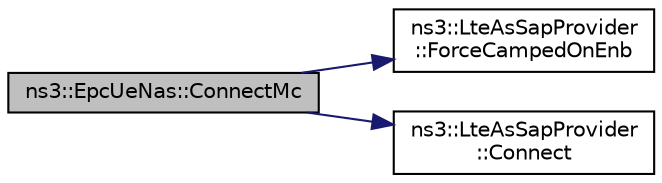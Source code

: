 digraph "ns3::EpcUeNas::ConnectMc"
{
  edge [fontname="Helvetica",fontsize="10",labelfontname="Helvetica",labelfontsize="10"];
  node [fontname="Helvetica",fontsize="10",shape=record];
  rankdir="LR";
  Node1 [label="ns3::EpcUeNas::ConnectMc",height=0.2,width=0.4,color="black", fillcolor="grey75", style="filled", fontcolor="black"];
  Node1 -> Node2 [color="midnightblue",fontsize="10",style="solid"];
  Node2 [label="ns3::LteAsSapProvider\l::ForceCampedOnEnb",height=0.2,width=0.4,color="black", fillcolor="white", style="filled",URL="$db/d73/classns3_1_1LteAsSapProvider.html#ac9b1946e31e8ad613ed1c3c845d7af9b",tooltip="Force the RRC entity to stay camped on a certain eNodeB. "];
  Node1 -> Node3 [color="midnightblue",fontsize="10",style="solid"];
  Node3 [label="ns3::LteAsSapProvider\l::Connect",height=0.2,width=0.4,color="black", fillcolor="white", style="filled",URL="$db/d73/classns3_1_1LteAsSapProvider.html#aaaa9d78bc191b89ba8afa323baca67b0",tooltip="Tell the RRC entity to enter Connected mode. "];
}
